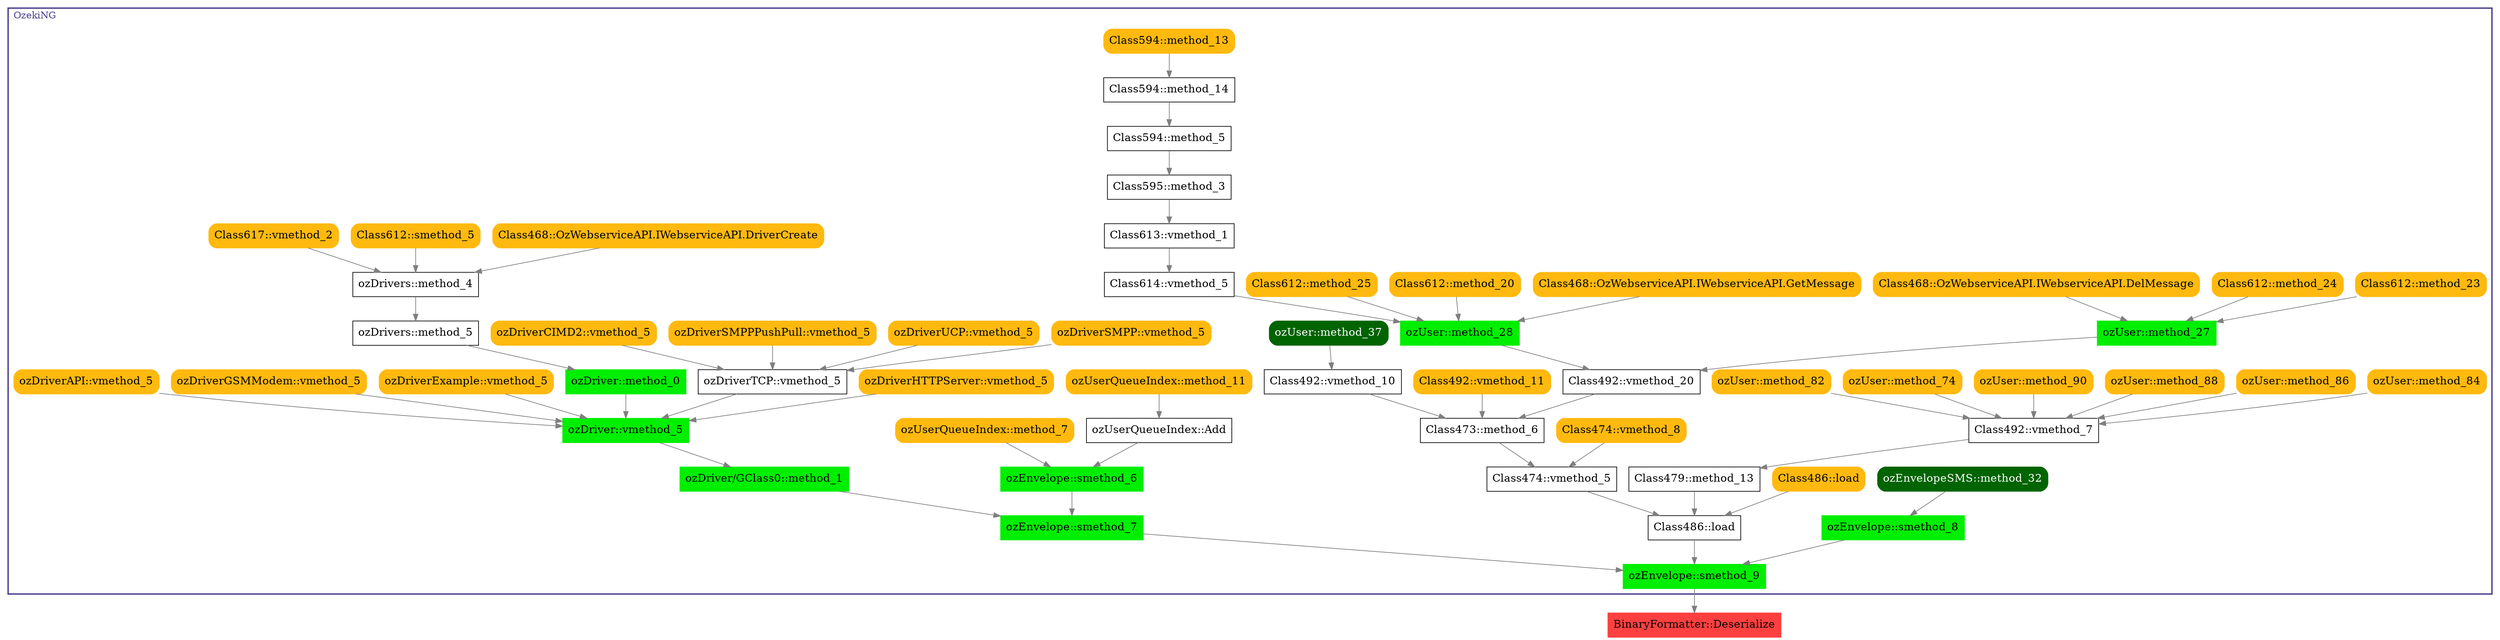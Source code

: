 digraph G {
node [fontsize = 16];
0 [label="BinaryFormatter::Deserialize", shape="box", style="filled", fillcolor="brown1", color="brown1"];
subgraph cluster_0 {
label="OzekiNG";
color=darkslateblue;
fontcolor=darkslateblue;
penwidth=2;
labeljust=l;
1 [label="ozEnvelope::smethod_9", shape="box", style="filled", fillcolor="green2", color="green2"];
2 [label="Class486::load", shape="box"];
3 [label="ozEnvelope::smethod_7", shape="box", style="filled", fillcolor="green2", color="green2"];
4 [label="ozEnvelope::smethod_8", shape="box", style="filled", fillcolor="green2", color="green2"];
5 [label="Class474::vmethod_5", shape="box"];
6 [label="Class479::method_13", shape="box"];
7 [label="Class486::load", shape="box", style="filled, rounded", fillcolor="darkgoldenrod1", color="darkgoldenrod1"];
8 [label="ozEnvelope::smethod_6", shape="box", style="filled", fillcolor="green2", color="green2"];
9 [label="ozDriver/GClass0::method_1", shape="box", style="filled", fillcolor="green2", color="green2"];
10 [label="ozEnvelopeSMS::method_32", shape="box", style="filled, rounded", fillcolor="darkgreen", color="darkgreen", fontcolor="white"];
11 [label="Class474::vmethod_8", shape="box", style="filled, rounded", fillcolor="darkgoldenrod1", color="darkgoldenrod1"];
12 [label="Class473::method_6", shape="box"];
13 [label="Class492::vmethod_7", shape="box"];
14 [label="ozUserQueueIndex::Add", shape="box"];
15 [label="ozUserQueueIndex::method_7", shape="box", style="filled, rounded", fillcolor="darkgoldenrod1", color="darkgoldenrod1"];
16 [label="ozDriver::vmethod_5", shape="box", style="filled", fillcolor="green2", color="green2"];
17 [label="Class492::vmethod_10", shape="box"];
18 [label="Class492::vmethod_11", shape="box", style="filled, rounded", fillcolor="darkgoldenrod1", color="darkgoldenrod1"];
19 [label="Class492::vmethod_20", shape="box"];
20 [label="ozUser::method_74", shape="box", style="filled, rounded", fillcolor="darkgoldenrod1", color="darkgoldenrod1"];
21 [label="ozUser::method_82", shape="box", style="filled, rounded", fillcolor="darkgoldenrod1", color="darkgoldenrod1"];
22 [label="ozUser::method_84", shape="box", style="filled, rounded", fillcolor="darkgoldenrod1", color="darkgoldenrod1"];
23 [label="ozUser::method_86", shape="box", style="filled, rounded", fillcolor="darkgoldenrod1", color="darkgoldenrod1"];
24 [label="ozUser::method_88", shape="box", style="filled, rounded", fillcolor="darkgoldenrod1", color="darkgoldenrod1"];
25 [label="ozUser::method_90", shape="box", style="filled, rounded", fillcolor="darkgoldenrod1", color="darkgoldenrod1"];
26 [label="ozUserQueueIndex::method_11", shape="box", style="filled, rounded", fillcolor="darkgoldenrod1", color="darkgoldenrod1"];
27 [label="ozDriverTCP::vmethod_5", shape="box"];
28 [label="ozDriver::method_0", shape="box", style="filled", fillcolor="green2", color="green2"];
29 [label="ozDriverExample::vmethod_5", shape="box", style="filled, rounded", fillcolor="darkgoldenrod1", color="darkgoldenrod1"];
30 [label="ozDriverGSMModem::vmethod_5", shape="box", style="filled, rounded", fillcolor="darkgoldenrod1", color="darkgoldenrod1"];
31 [label="ozDriverAPI::vmethod_5", shape="box", style="filled, rounded", fillcolor="darkgoldenrod1", color="darkgoldenrod1"];
32 [label="ozDriverHTTPServer::vmethod_5", shape="box", style="filled, rounded", fillcolor="darkgoldenrod1", color="darkgoldenrod1"];
33 [label="ozUser::method_37", shape="box", style="filled, rounded", fillcolor="darkgreen", color="darkgreen", fontcolor="white"];
34 [label="ozUser::method_27", shape="box", style="filled", fillcolor="green2", color="green2"];
35 [label="ozUser::method_28", shape="box", style="filled", fillcolor="green2", color="green2"];
36 [label="ozDriverSMPPPushPull::vmethod_5", shape="box", style="filled, rounded", fillcolor="darkgoldenrod1", color="darkgoldenrod1"];
37 [label="ozDriverCIMD2::vmethod_5", shape="box", style="filled, rounded", fillcolor="darkgoldenrod1", color="darkgoldenrod1"];
38 [label="ozDriverSMPP::vmethod_5", shape="box", style="filled, rounded", fillcolor="darkgoldenrod1", color="darkgoldenrod1"];
39 [label="ozDriverUCP::vmethod_5", shape="box", style="filled, rounded", fillcolor="darkgoldenrod1", color="darkgoldenrod1"];
40 [label="ozDrivers::method_5", shape="box"];
41 [label="Class468::OzWebserviceAPI.IWebserviceAPI.DelMessage", shape="box", style="filled, rounded", fillcolor="darkgoldenrod1", color="darkgoldenrod1"];
42 [label="Class612::method_23", shape="box", style="filled, rounded", fillcolor="darkgoldenrod1", color="darkgoldenrod1"];
43 [label="Class612::method_24", shape="box", style="filled, rounded", fillcolor="darkgoldenrod1", color="darkgoldenrod1"];
44 [label="Class468::OzWebserviceAPI.IWebserviceAPI.GetMessage", shape="box", style="filled, rounded", fillcolor="darkgoldenrod1", color="darkgoldenrod1"];
45 [label="Class612::method_20", shape="box", style="filled, rounded", fillcolor="darkgoldenrod1", color="darkgoldenrod1"];
46 [label="Class612::method_25", shape="box", style="filled, rounded", fillcolor="darkgoldenrod1", color="darkgoldenrod1"];
47 [label="Class614::vmethod_5", shape="box"];
48 [label="ozDrivers::method_4", shape="box"];
49 [label="Class613::vmethod_1", shape="box"];
50 [label="Class468::OzWebserviceAPI.IWebserviceAPI.DriverCreate", shape="box", style="filled, rounded", fillcolor="darkgoldenrod1", color="darkgoldenrod1"];
51 [label="Class612::smethod_5", shape="box", style="filled, rounded", fillcolor="darkgoldenrod1", color="darkgoldenrod1"];
52 [label="Class617::vmethod_2", shape="box", style="filled, rounded", fillcolor="darkgoldenrod1", color="darkgoldenrod1"];
53 [label="Class595::method_3", shape="box"];
54 [label="Class594::method_5", shape="box"];
55 [label="Class594::method_14", shape="box"];
56 [label="Class594::method_13", shape="box", style="filled, rounded", fillcolor="darkgoldenrod1", color="darkgoldenrod1"];
}
1 -> 0 [color="gray50"];
2 -> 1 [color="gray50"];
3 -> 1 [color="gray50"];
4 -> 1 [color="gray50"];
5 -> 2 [color="gray50"];
6 -> 2 [color="gray50"];
7 -> 2 [color="gray50"];
8 -> 3 [color="gray50"];
9 -> 3 [color="gray50"];
10 -> 4 [color="gray50"];
11 -> 5 [color="gray50"];
12 -> 5 [color="gray50"];
13 -> 6 [color="gray50"];
14 -> 8 [color="gray50"];
15 -> 8 [color="gray50"];
16 -> 9 [color="gray50"];
17 -> 12 [color="gray50"];
18 -> 12 [color="gray50"];
19 -> 12 [color="gray50"];
20 -> 13 [color="gray50"];
21 -> 13 [color="gray50"];
22 -> 13 [color="gray50"];
23 -> 13 [color="gray50"];
24 -> 13 [color="gray50"];
25 -> 13 [color="gray50"];
26 -> 14 [color="gray50"];
27 -> 16 [color="gray50"];
28 -> 16 [color="gray50"];
29 -> 16 [color="gray50"];
30 -> 16 [color="gray50"];
31 -> 16 [color="gray50"];
32 -> 16 [color="gray50"];
33 -> 17 [color="gray50"];
34 -> 19 [color="gray50"];
35 -> 19 [color="gray50"];
36 -> 27 [color="gray50"];
37 -> 27 [color="gray50"];
38 -> 27 [color="gray50"];
39 -> 27 [color="gray50"];
40 -> 28 [color="gray50"];
41 -> 34 [color="gray50"];
42 -> 34 [color="gray50"];
43 -> 34 [color="gray50"];
44 -> 35 [color="gray50"];
45 -> 35 [color="gray50"];
46 -> 35 [color="gray50"];
47 -> 35 [color="gray50"];
48 -> 40 [color="gray50"];
49 -> 47 [color="gray50"];
50 -> 48 [color="gray50"];
51 -> 48 [color="gray50"];
52 -> 48 [color="gray50"];
53 -> 49 [color="gray50"];
54 -> 53 [color="gray50"];
55 -> 54 [color="gray50"];
56 -> 55 [color="gray50"];
}
